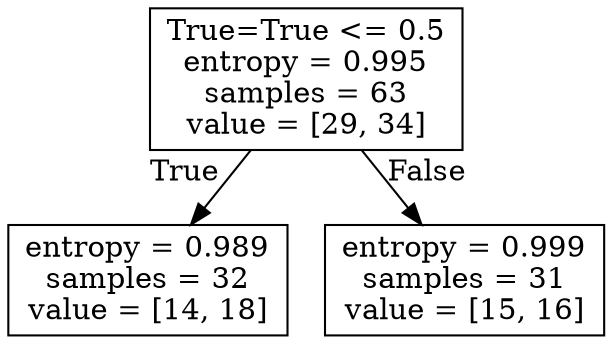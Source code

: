 digraph Tree {
node [shape=box] ;
0 [label="True=True <= 0.5\nentropy = 0.995\nsamples = 63\nvalue = [29, 34]"] ;
1 [label="entropy = 0.989\nsamples = 32\nvalue = [14, 18]"] ;
0 -> 1 [labeldistance=2.5, labelangle=45, headlabel="True"] ;
2 [label="entropy = 0.999\nsamples = 31\nvalue = [15, 16]"] ;
0 -> 2 [labeldistance=2.5, labelangle=-45, headlabel="False"] ;
}